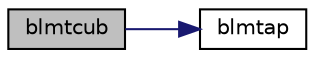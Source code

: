 digraph "blmtcub"
{
  edge [fontname="Helvetica",fontsize="10",labelfontname="Helvetica",labelfontsize="10"];
  node [fontname="Helvetica",fontsize="10",shape=record];
  rankdir="LR";
  Node1 [label="blmtcub",height=0.2,width=0.4,color="black", fillcolor="grey75", style="filled", fontcolor="black"];
  Node1 -> Node2 [color="midnightblue",fontsize="10",style="solid",fontname="Helvetica"];
  Node2 [label="blmtap",height=0.2,width=0.4,color="black", fillcolor="white", style="filled",URL="$blmtap_8f.html#a2c916458b82ec5f00ad1ce774cc64343"];
}
